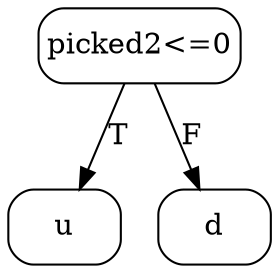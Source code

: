 // decision tree
digraph {
	1 [label=u margin="0.05,0.05" shape=box style=rounded]
	2 [label=d margin="0.05,0.05" shape=box style=rounded]
	0 [label="picked2<=0" margin="0.05,0.05" shape=box style=rounded]
	0 -> 1 [label=T]
	0 -> 2 [label=F]
}
